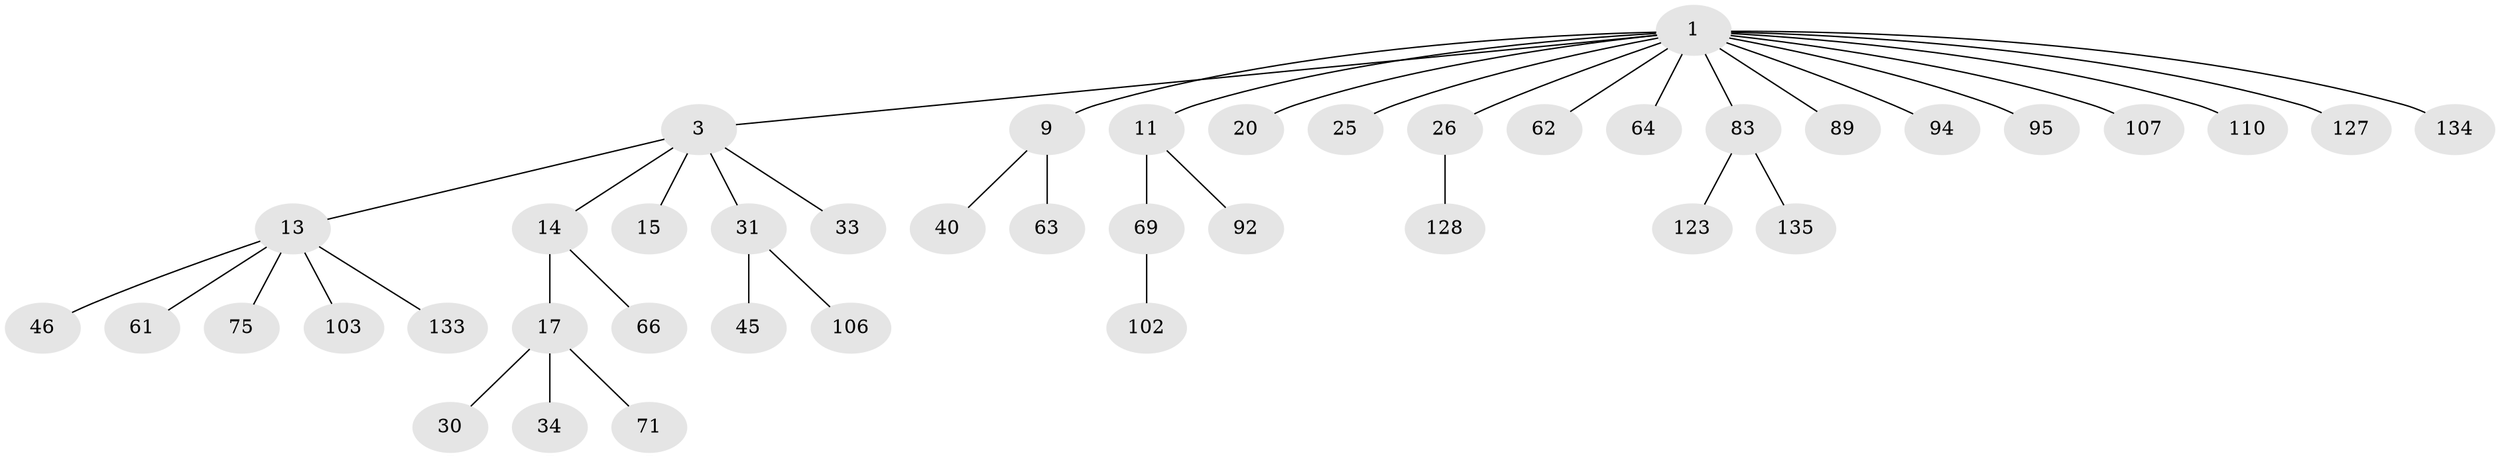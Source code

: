 // original degree distribution, {5: 0.028169014084507043, 3: 0.14084507042253522, 4: 0.04225352112676056, 6: 0.035211267605633804, 2: 0.2887323943661972, 1: 0.4647887323943662}
// Generated by graph-tools (version 1.1) at 2025/19/03/04/25 18:19:23]
// undirected, 42 vertices, 41 edges
graph export_dot {
graph [start="1"]
  node [color=gray90,style=filled];
  1 [super="+2+4+37+39+6"];
  3 [super="+12+5"];
  9 [super="+32"];
  11 [super="+21+27+49+41+22"];
  13 [super="+42+23"];
  14 [super="+16+53+99"];
  15;
  17 [super="+18+74+28+82"];
  20;
  25;
  26 [super="+72+55"];
  30 [super="+48"];
  31 [super="+101+51+112+97"];
  33 [super="+47"];
  34 [super="+104"];
  40 [super="+80+54+78"];
  45;
  46 [super="+86"];
  61 [super="+141+140"];
  62;
  63;
  64;
  66 [super="+129+108"];
  69;
  71 [super="+136"];
  75 [super="+79"];
  83 [super="+88"];
  89 [super="+96"];
  92;
  94 [super="+126"];
  95;
  102;
  103;
  106;
  107;
  110;
  123;
  127;
  128;
  133;
  134;
  135;
  1 -- 3;
  1 -- 9;
  1 -- 64;
  1 -- 89;
  1 -- 11;
  1 -- 110;
  1 -- 20;
  1 -- 25;
  1 -- 26;
  1 -- 62;
  1 -- 127;
  1 -- 83;
  1 -- 134;
  1 -- 95;
  1 -- 107;
  1 -- 94;
  3 -- 15;
  3 -- 14;
  3 -- 31;
  3 -- 33;
  3 -- 13;
  9 -- 40;
  9 -- 63;
  11 -- 92;
  11 -- 69;
  13 -- 61;
  13 -- 133;
  13 -- 103;
  13 -- 75;
  13 -- 46;
  14 -- 17;
  14 -- 66;
  17 -- 34;
  17 -- 71;
  17 -- 30;
  26 -- 128;
  31 -- 45;
  31 -- 106;
  69 -- 102;
  83 -- 123;
  83 -- 135;
}
